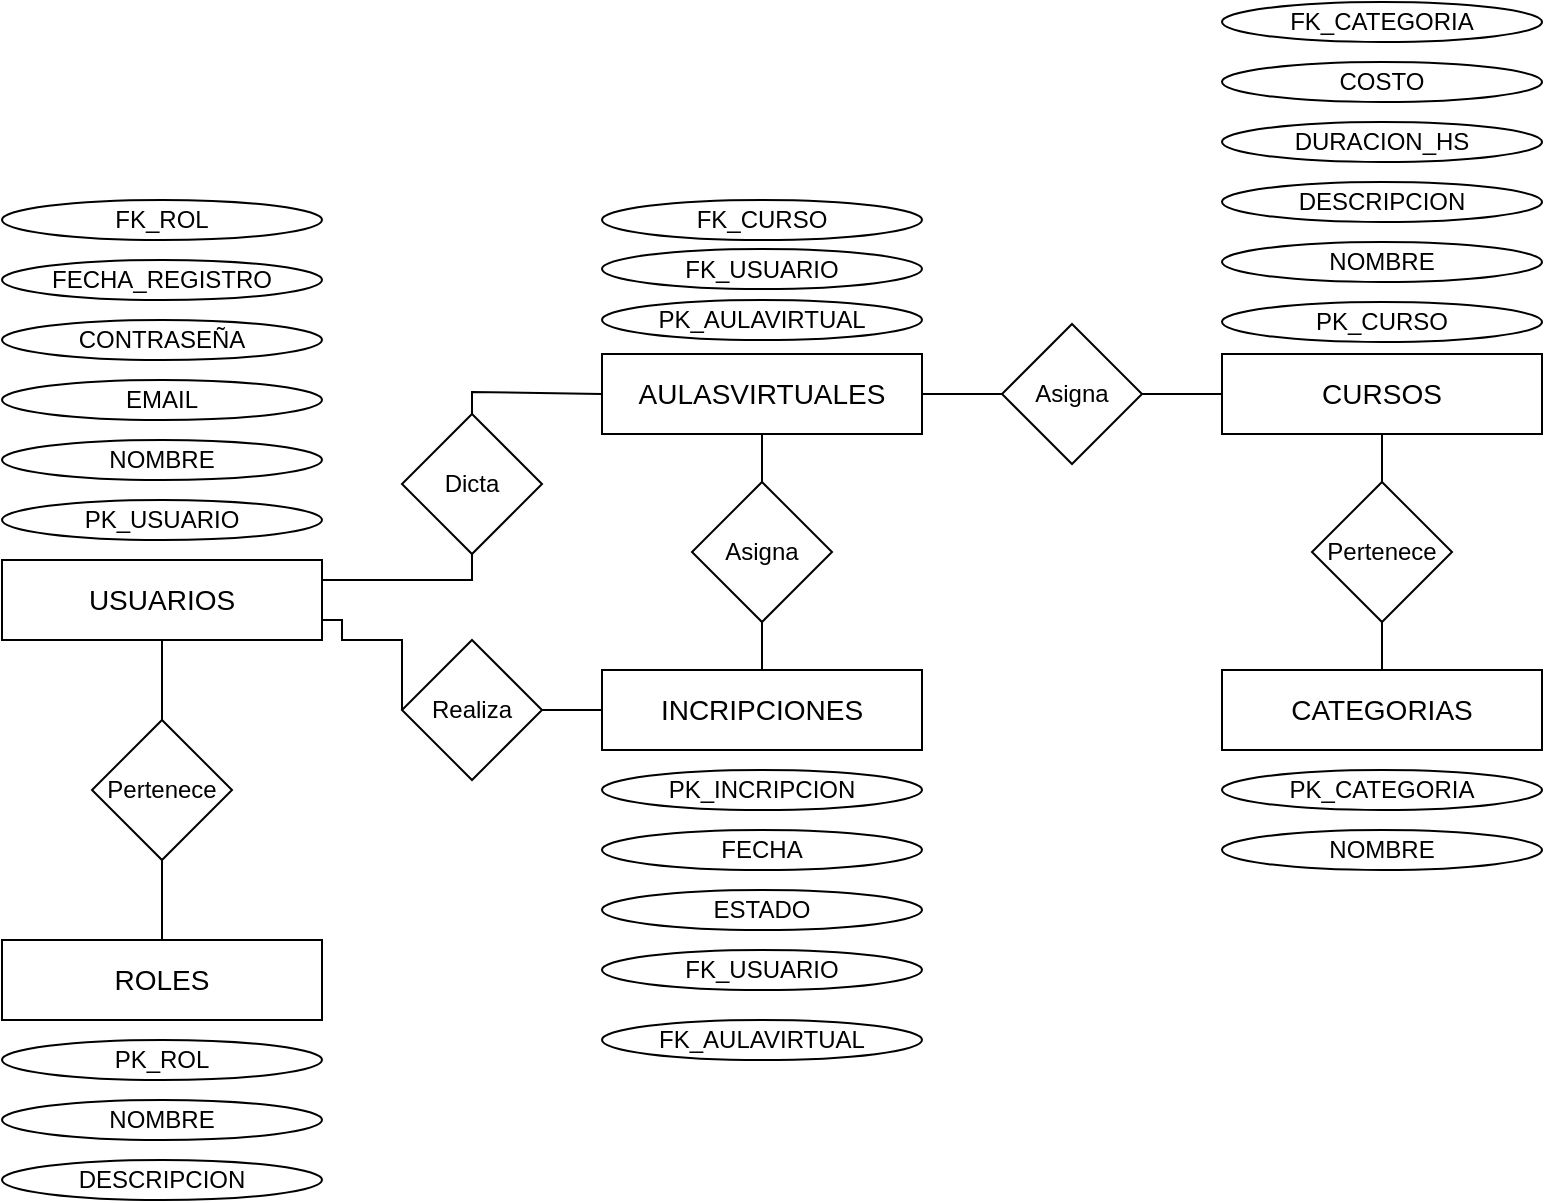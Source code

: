 <mxfile version="24.8.0">
  <diagram name="Página-1" id="9a275r4qv3ik05h2t5Ud">
    <mxGraphModel dx="934" dy="1704" grid="1" gridSize="10" guides="1" tooltips="1" connect="1" arrows="1" fold="1" page="1" pageScale="1" pageWidth="827" pageHeight="1169" math="0" shadow="0">
      <root>
        <mxCell id="0" />
        <mxCell id="1" parent="0" />
        <mxCell id="twbi2xWV4dYVUT5mhdAC-1" value="&lt;font style=&quot;font-size: 14px;&quot;&gt;USUARIOS&lt;/font&gt;" style="rounded=0;whiteSpace=wrap;html=1;" parent="1" vertex="1">
          <mxGeometry x="20" y="220" width="160" height="40" as="geometry" />
        </mxCell>
        <mxCell id="fl2NYGMa0zHFTZ681w7x-1" value="&lt;font style=&quot;font-size: 14px;&quot;&gt;CURSOS&lt;/font&gt;" style="rounded=0;whiteSpace=wrap;html=1;" parent="1" vertex="1">
          <mxGeometry x="630" y="117" width="160" height="40" as="geometry" />
        </mxCell>
        <mxCell id="fl2NYGMa0zHFTZ681w7x-2" value="&lt;font style=&quot;font-size: 14px;&quot;&gt;INCRIPCIONES&lt;/font&gt;" style="rounded=0;whiteSpace=wrap;html=1;" parent="1" vertex="1">
          <mxGeometry x="320" y="275" width="160" height="40" as="geometry" />
        </mxCell>
        <mxCell id="fl2NYGMa0zHFTZ681w7x-3" value="&lt;font style=&quot;font-size: 14px;&quot;&gt;CATEGORIAS&lt;/font&gt;" style="rounded=0;whiteSpace=wrap;html=1;" parent="1" vertex="1">
          <mxGeometry x="630" y="275" width="160" height="40" as="geometry" />
        </mxCell>
        <mxCell id="fl2NYGMa0zHFTZ681w7x-4" value="&lt;font style=&quot;font-size: 14px;&quot;&gt;ROLES&lt;/font&gt;" style="rounded=0;whiteSpace=wrap;html=1;" parent="1" vertex="1">
          <mxGeometry x="20" y="410" width="160" height="40" as="geometry" />
        </mxCell>
        <mxCell id="Gb4qwzsyq6n0iIfKKvHN-1" value="PK_ROL" style="ellipse;whiteSpace=wrap;html=1;" vertex="1" parent="1">
          <mxGeometry x="20" y="460" width="160" height="20" as="geometry" />
        </mxCell>
        <mxCell id="Gb4qwzsyq6n0iIfKKvHN-2" value="PK_USUARIO" style="ellipse;whiteSpace=wrap;html=1;" vertex="1" parent="1">
          <mxGeometry x="20" y="190" width="160" height="20" as="geometry" />
        </mxCell>
        <mxCell id="Gb4qwzsyq6n0iIfKKvHN-3" value="PK_INCRIPCION" style="ellipse;whiteSpace=wrap;html=1;" vertex="1" parent="1">
          <mxGeometry x="320" y="325" width="160" height="20" as="geometry" />
        </mxCell>
        <mxCell id="Gb4qwzsyq6n0iIfKKvHN-4" value="PK_CURSO" style="ellipse;whiteSpace=wrap;html=1;" vertex="1" parent="1">
          <mxGeometry x="630" y="91" width="160" height="20" as="geometry" />
        </mxCell>
        <mxCell id="Gb4qwzsyq6n0iIfKKvHN-5" value="PK_CATEGORIA" style="ellipse;whiteSpace=wrap;html=1;" vertex="1" parent="1">
          <mxGeometry x="630" y="325" width="160" height="20" as="geometry" />
        </mxCell>
        <mxCell id="Gb4qwzsyq6n0iIfKKvHN-6" value="Pertenece" style="rhombus;whiteSpace=wrap;html=1;" vertex="1" parent="1">
          <mxGeometry x="65" y="300" width="70" height="70" as="geometry" />
        </mxCell>
        <mxCell id="Gb4qwzsyq6n0iIfKKvHN-10" value="" style="endArrow=none;html=1;rounded=0;exitX=0.5;exitY=0;exitDx=0;exitDy=0;entryX=0.5;entryY=1;entryDx=0;entryDy=0;" edge="1" parent="1" source="fl2NYGMa0zHFTZ681w7x-4" target="Gb4qwzsyq6n0iIfKKvHN-6">
          <mxGeometry width="50" height="50" relative="1" as="geometry">
            <mxPoint x="290" y="410" as="sourcePoint" />
            <mxPoint x="340" y="360" as="targetPoint" />
          </mxGeometry>
        </mxCell>
        <mxCell id="Gb4qwzsyq6n0iIfKKvHN-11" value="" style="endArrow=none;html=1;rounded=0;exitX=0.5;exitY=0;exitDx=0;exitDy=0;entryX=0.5;entryY=1;entryDx=0;entryDy=0;" edge="1" parent="1" source="Gb4qwzsyq6n0iIfKKvHN-6" target="twbi2xWV4dYVUT5mhdAC-1">
          <mxGeometry width="50" height="50" relative="1" as="geometry">
            <mxPoint x="300" y="420" as="sourcePoint" />
            <mxPoint x="350" y="370" as="targetPoint" />
          </mxGeometry>
        </mxCell>
        <mxCell id="Gb4qwzsyq6n0iIfKKvHN-12" value="" style="endArrow=none;html=1;rounded=0;entryX=0;entryY=0.5;entryDx=0;entryDy=0;exitX=1;exitY=0.75;exitDx=0;exitDy=0;" edge="1" parent="1" source="twbi2xWV4dYVUT5mhdAC-1" target="Gb4qwzsyq6n0iIfKKvHN-18">
          <mxGeometry width="50" height="50" relative="1" as="geometry">
            <mxPoint x="220" y="230" as="sourcePoint" />
            <mxPoint x="224" y="240" as="targetPoint" />
            <Array as="points">
              <mxPoint x="190" y="250" />
              <mxPoint x="190" y="260" />
              <mxPoint x="220" y="260" />
            </Array>
          </mxGeometry>
        </mxCell>
        <mxCell id="Gb4qwzsyq6n0iIfKKvHN-13" value="" style="endArrow=none;html=1;rounded=0;exitX=1;exitY=0.5;exitDx=0;exitDy=0;entryX=0;entryY=0.5;entryDx=0;entryDy=0;" edge="1" parent="1" source="Gb4qwzsyq6n0iIfKKvHN-18" target="fl2NYGMa0zHFTZ681w7x-2">
          <mxGeometry width="50" height="50" relative="1" as="geometry">
            <mxPoint x="264.0" y="295" as="sourcePoint" />
            <mxPoint x="374" y="445" as="targetPoint" />
          </mxGeometry>
        </mxCell>
        <mxCell id="Gb4qwzsyq6n0iIfKKvHN-18" value="Realiza" style="rhombus;whiteSpace=wrap;html=1;" vertex="1" parent="1">
          <mxGeometry x="220" y="260" width="70" height="70" as="geometry" />
        </mxCell>
        <mxCell id="Gb4qwzsyq6n0iIfKKvHN-20" value="Pertenece" style="rhombus;whiteSpace=wrap;html=1;" vertex="1" parent="1">
          <mxGeometry x="675" y="181" width="70" height="70" as="geometry" />
        </mxCell>
        <mxCell id="Gb4qwzsyq6n0iIfKKvHN-22" value="NOMBRE" style="ellipse;whiteSpace=wrap;html=1;" vertex="1" parent="1">
          <mxGeometry x="20" y="490" width="160" height="20" as="geometry" />
        </mxCell>
        <mxCell id="Gb4qwzsyq6n0iIfKKvHN-23" value="DESCRIPCION" style="ellipse;whiteSpace=wrap;html=1;" vertex="1" parent="1">
          <mxGeometry x="20" y="520" width="160" height="20" as="geometry" />
        </mxCell>
        <mxCell id="Gb4qwzsyq6n0iIfKKvHN-24" value="NOMBRE" style="ellipse;whiteSpace=wrap;html=1;" vertex="1" parent="1">
          <mxGeometry x="630" y="355" width="160" height="20" as="geometry" />
        </mxCell>
        <mxCell id="Gb4qwzsyq6n0iIfKKvHN-25" value="ESTADO" style="ellipse;whiteSpace=wrap;html=1;" vertex="1" parent="1">
          <mxGeometry x="320" y="385" width="160" height="20" as="geometry" />
        </mxCell>
        <mxCell id="Gb4qwzsyq6n0iIfKKvHN-26" value="FECHA" style="ellipse;whiteSpace=wrap;html=1;" vertex="1" parent="1">
          <mxGeometry x="320" y="355" width="160" height="20" as="geometry" />
        </mxCell>
        <mxCell id="Gb4qwzsyq6n0iIfKKvHN-27" value="FK_USUARIO" style="ellipse;whiteSpace=wrap;html=1;" vertex="1" parent="1">
          <mxGeometry x="320" y="415" width="160" height="20" as="geometry" />
        </mxCell>
        <mxCell id="Gb4qwzsyq6n0iIfKKvHN-29" value="NOMBRE" style="ellipse;whiteSpace=wrap;html=1;" vertex="1" parent="1">
          <mxGeometry x="630" y="61" width="160" height="20" as="geometry" />
        </mxCell>
        <mxCell id="Gb4qwzsyq6n0iIfKKvHN-30" value="DESCRIPCION" style="ellipse;whiteSpace=wrap;html=1;" vertex="1" parent="1">
          <mxGeometry x="630" y="31" width="160" height="20" as="geometry" />
        </mxCell>
        <mxCell id="Gb4qwzsyq6n0iIfKKvHN-31" value="DURACION_HS" style="ellipse;whiteSpace=wrap;html=1;" vertex="1" parent="1">
          <mxGeometry x="630" y="1" width="160" height="20" as="geometry" />
        </mxCell>
        <mxCell id="Gb4qwzsyq6n0iIfKKvHN-32" value="COSTO" style="ellipse;whiteSpace=wrap;html=1;" vertex="1" parent="1">
          <mxGeometry x="630" y="-29" width="160" height="20" as="geometry" />
        </mxCell>
        <mxCell id="Gb4qwzsyq6n0iIfKKvHN-33" value="FK_CATEGORIA" style="ellipse;whiteSpace=wrap;html=1;" vertex="1" parent="1">
          <mxGeometry x="630" y="-59" width="160" height="20" as="geometry" />
        </mxCell>
        <mxCell id="Gb4qwzsyq6n0iIfKKvHN-34" value="NOMBRE" style="ellipse;whiteSpace=wrap;html=1;" vertex="1" parent="1">
          <mxGeometry x="20" y="160" width="160" height="20" as="geometry" />
        </mxCell>
        <mxCell id="Gb4qwzsyq6n0iIfKKvHN-35" value="EMAIL" style="ellipse;whiteSpace=wrap;html=1;" vertex="1" parent="1">
          <mxGeometry x="20" y="130" width="160" height="20" as="geometry" />
        </mxCell>
        <mxCell id="Gb4qwzsyq6n0iIfKKvHN-36" value="CONTRASEÑA" style="ellipse;whiteSpace=wrap;html=1;" vertex="1" parent="1">
          <mxGeometry x="20" y="100" width="160" height="20" as="geometry" />
        </mxCell>
        <mxCell id="Gb4qwzsyq6n0iIfKKvHN-37" value="FECHA_REGISTRO" style="ellipse;whiteSpace=wrap;html=1;" vertex="1" parent="1">
          <mxGeometry x="20" y="70" width="160" height="20" as="geometry" />
        </mxCell>
        <mxCell id="Gb4qwzsyq6n0iIfKKvHN-38" value="FK_ROL" style="ellipse;whiteSpace=wrap;html=1;" vertex="1" parent="1">
          <mxGeometry x="20" y="40" width="160" height="20" as="geometry" />
        </mxCell>
        <mxCell id="Gb4qwzsyq6n0iIfKKvHN-42" value="Dicta" style="rhombus;whiteSpace=wrap;html=1;" vertex="1" parent="1">
          <mxGeometry x="220" y="147" width="70" height="70" as="geometry" />
        </mxCell>
        <mxCell id="Gb4qwzsyq6n0iIfKKvHN-45" value="" style="endArrow=none;html=1;rounded=0;exitX=0.5;exitY=0;exitDx=0;exitDy=0;entryX=0;entryY=0.5;entryDx=0;entryDy=0;" edge="1" parent="1" source="Gb4qwzsyq6n0iIfKKvHN-42" target="Gb4qwzsyq6n0iIfKKvHN-50">
          <mxGeometry width="50" height="50" relative="1" as="geometry">
            <mxPoint x="240" y="100" as="sourcePoint" />
            <mxPoint x="300" y="136" as="targetPoint" />
            <Array as="points">
              <mxPoint x="255" y="136" />
            </Array>
          </mxGeometry>
        </mxCell>
        <mxCell id="Gb4qwzsyq6n0iIfKKvHN-46" value="" style="endArrow=none;html=1;rounded=0;exitX=1;exitY=0.25;exitDx=0;exitDy=0;entryX=0.5;entryY=1;entryDx=0;entryDy=0;" edge="1" parent="1" source="twbi2xWV4dYVUT5mhdAC-1" target="Gb4qwzsyq6n0iIfKKvHN-42">
          <mxGeometry width="50" height="50" relative="1" as="geometry">
            <mxPoint x="300" y="305" as="sourcePoint" />
            <mxPoint x="290" y="240" as="targetPoint" />
            <Array as="points">
              <mxPoint x="255" y="230" />
            </Array>
          </mxGeometry>
        </mxCell>
        <mxCell id="Gb4qwzsyq6n0iIfKKvHN-48" value="FK_AULAVIRTUAL" style="ellipse;whiteSpace=wrap;html=1;" vertex="1" parent="1">
          <mxGeometry x="320" y="450" width="160" height="20" as="geometry" />
        </mxCell>
        <mxCell id="Gb4qwzsyq6n0iIfKKvHN-50" value="&lt;font style=&quot;font-size: 14px;&quot;&gt;AULASVIRTUALES&lt;/font&gt;" style="rounded=0;whiteSpace=wrap;html=1;" vertex="1" parent="1">
          <mxGeometry x="320" y="117" width="160" height="40" as="geometry" />
        </mxCell>
        <mxCell id="Gb4qwzsyq6n0iIfKKvHN-51" value="Asigna" style="rhombus;whiteSpace=wrap;html=1;" vertex="1" parent="1">
          <mxGeometry x="365" y="181" width="70" height="70" as="geometry" />
        </mxCell>
        <mxCell id="Gb4qwzsyq6n0iIfKKvHN-52" value="" style="endArrow=none;html=1;rounded=0;exitX=0.5;exitY=1;exitDx=0;exitDy=0;entryX=0.5;entryY=0;entryDx=0;entryDy=0;" edge="1" parent="1" source="Gb4qwzsyq6n0iIfKKvHN-51" target="fl2NYGMa0zHFTZ681w7x-2">
          <mxGeometry width="50" height="50" relative="1" as="geometry">
            <mxPoint x="300" y="305" as="sourcePoint" />
            <mxPoint x="330" y="305" as="targetPoint" />
          </mxGeometry>
        </mxCell>
        <mxCell id="Gb4qwzsyq6n0iIfKKvHN-53" value="" style="endArrow=none;html=1;rounded=0;exitX=0.5;exitY=1;exitDx=0;exitDy=0;entryX=0.5;entryY=0;entryDx=0;entryDy=0;" edge="1" parent="1" source="Gb4qwzsyq6n0iIfKKvHN-50" target="Gb4qwzsyq6n0iIfKKvHN-51">
          <mxGeometry width="50" height="50" relative="1" as="geometry">
            <mxPoint x="410" y="260" as="sourcePoint" />
            <mxPoint x="410" y="285" as="targetPoint" />
          </mxGeometry>
        </mxCell>
        <mxCell id="Gb4qwzsyq6n0iIfKKvHN-54" value="PK_AULAVIRTUAL" style="ellipse;whiteSpace=wrap;html=1;" vertex="1" parent="1">
          <mxGeometry x="320" y="90" width="160" height="20" as="geometry" />
        </mxCell>
        <mxCell id="Gb4qwzsyq6n0iIfKKvHN-55" value="FK_USUARIO" style="ellipse;whiteSpace=wrap;html=1;" vertex="1" parent="1">
          <mxGeometry x="320" y="64.5" width="160" height="20" as="geometry" />
        </mxCell>
        <mxCell id="Gb4qwzsyq6n0iIfKKvHN-56" value="FK_CURSO" style="ellipse;whiteSpace=wrap;html=1;" vertex="1" parent="1">
          <mxGeometry x="320" y="40" width="160" height="20" as="geometry" />
        </mxCell>
        <mxCell id="Gb4qwzsyq6n0iIfKKvHN-57" value="Asigna" style="rhombus;whiteSpace=wrap;html=1;" vertex="1" parent="1">
          <mxGeometry x="520" y="102" width="70" height="70" as="geometry" />
        </mxCell>
        <mxCell id="Gb4qwzsyq6n0iIfKKvHN-58" value="" style="endArrow=none;html=1;rounded=0;exitX=0;exitY=0.5;exitDx=0;exitDy=0;entryX=1;entryY=0.5;entryDx=0;entryDy=0;" edge="1" parent="1" source="Gb4qwzsyq6n0iIfKKvHN-57" target="Gb4qwzsyq6n0iIfKKvHN-50">
          <mxGeometry width="50" height="50" relative="1" as="geometry">
            <mxPoint x="410" y="167" as="sourcePoint" />
            <mxPoint x="410" y="191" as="targetPoint" />
          </mxGeometry>
        </mxCell>
        <mxCell id="Gb4qwzsyq6n0iIfKKvHN-59" value="" style="endArrow=none;html=1;rounded=0;exitX=1;exitY=0.5;exitDx=0;exitDy=0;entryX=0;entryY=0.5;entryDx=0;entryDy=0;" edge="1" parent="1" source="Gb4qwzsyq6n0iIfKKvHN-57" target="fl2NYGMa0zHFTZ681w7x-1">
          <mxGeometry width="50" height="50" relative="1" as="geometry">
            <mxPoint x="530" y="150" as="sourcePoint" />
            <mxPoint x="490" y="147" as="targetPoint" />
          </mxGeometry>
        </mxCell>
        <mxCell id="Gb4qwzsyq6n0iIfKKvHN-60" value="" style="endArrow=none;html=1;rounded=0;exitX=0.5;exitY=1;exitDx=0;exitDy=0;entryX=0.5;entryY=0;entryDx=0;entryDy=0;" edge="1" parent="1" source="fl2NYGMa0zHFTZ681w7x-1" target="Gb4qwzsyq6n0iIfKKvHN-20">
          <mxGeometry width="50" height="50" relative="1" as="geometry">
            <mxPoint x="600" y="147" as="sourcePoint" />
            <mxPoint x="640" y="147" as="targetPoint" />
          </mxGeometry>
        </mxCell>
        <mxCell id="Gb4qwzsyq6n0iIfKKvHN-61" value="" style="endArrow=none;html=1;rounded=0;exitX=0.5;exitY=1;exitDx=0;exitDy=0;entryX=0.5;entryY=0;entryDx=0;entryDy=0;" edge="1" parent="1" source="Gb4qwzsyq6n0iIfKKvHN-20" target="fl2NYGMa0zHFTZ681w7x-3">
          <mxGeometry width="50" height="50" relative="1" as="geometry">
            <mxPoint x="720" y="167" as="sourcePoint" />
            <mxPoint x="725" y="190" as="targetPoint" />
          </mxGeometry>
        </mxCell>
      </root>
    </mxGraphModel>
  </diagram>
</mxfile>
